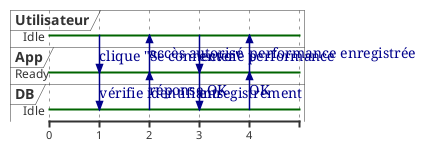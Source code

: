 
@startuml TimingMagicFit
robust "Utilisateur" as U
robust "App" as A
robust "DB" as D

@0
U is Idle
A is Ready
D is Idle

@1
U -> A : clique "Se connecter"
A -> D : vérifie identifiants
@2
D -> A : réponse OK
A -> U : accès autorisé

@3
U -> A : envoie performance
A -> D : enregistrement
@4
D -> A : OK
A -> U : performance enregistrée
@enduml
